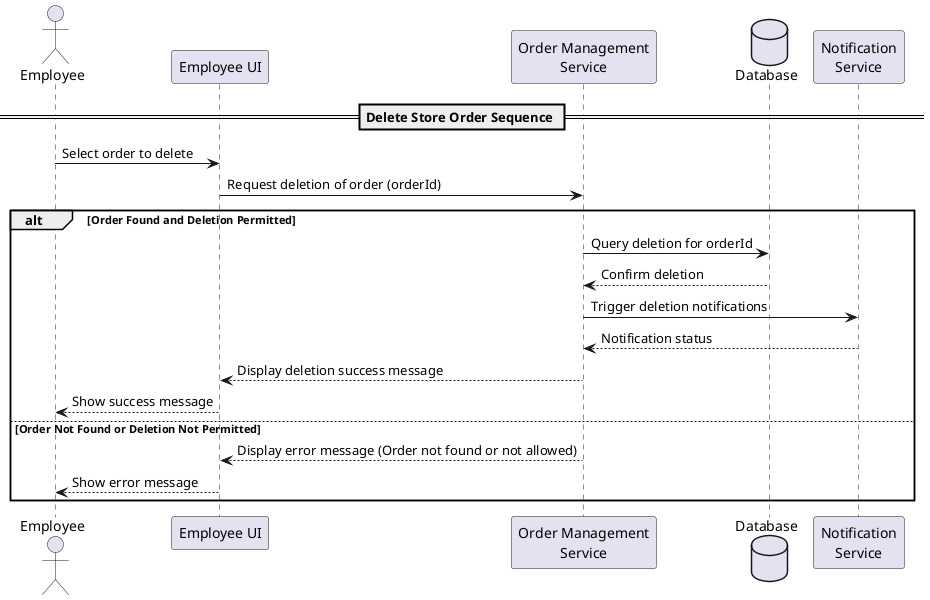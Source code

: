 @startuml
actor Employee as emp
participant "Employee UI" as ui
participant "Order Management\nService" as oms
database "Database" as db
participant "Notification\nService" as ns

== Delete Store Order Sequence ==

emp -> ui : Select order to delete
ui -> oms : Request deletion of order (orderId)

alt Order Found and Deletion Permitted
    oms -> db : Query deletion for orderId
    db --> oms : Confirm deletion
    oms -> ns : Trigger deletion notifications
    ns --> oms : Notification status
    oms --> ui : Display deletion success message
    ui --> emp : Show success message
else Order Not Found or Deletion Not Permitted
    oms --> ui : Display error message (Order not found or not allowed)
    ui --> emp : Show error message
end

@enduml